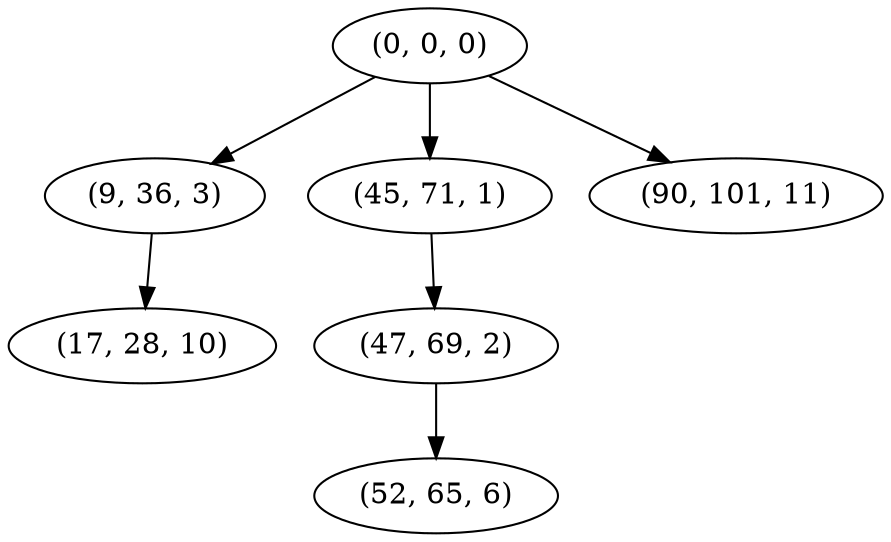 digraph tree {
    "(0, 0, 0)";
    "(9, 36, 3)";
    "(17, 28, 10)";
    "(45, 71, 1)";
    "(47, 69, 2)";
    "(52, 65, 6)";
    "(90, 101, 11)";
    "(0, 0, 0)" -> "(9, 36, 3)";
    "(0, 0, 0)" -> "(45, 71, 1)";
    "(0, 0, 0)" -> "(90, 101, 11)";
    "(9, 36, 3)" -> "(17, 28, 10)";
    "(45, 71, 1)" -> "(47, 69, 2)";
    "(47, 69, 2)" -> "(52, 65, 6)";
}
